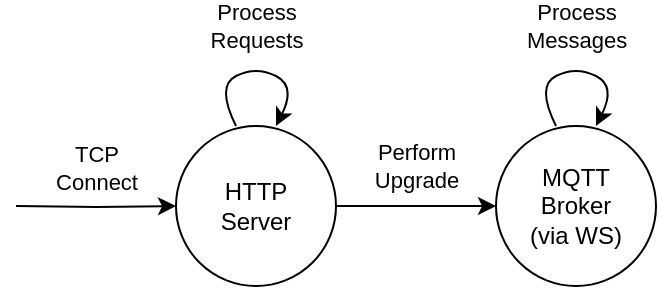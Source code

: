 <mxfile version="13.7.7" type="device"><diagram id="3ZAxS03h_0fZsZRXUHp7" name="Page-1"><mxGraphModel dx="677" dy="336" grid="1" gridSize="10" guides="1" tooltips="1" connect="1" arrows="1" fold="1" page="1" pageScale="1" pageWidth="1169" pageHeight="827" math="0" shadow="0"><root><mxCell id="0"/><mxCell id="1" parent="0"/><mxCell id="FBWQJ4yqvMhNd4r-CKqU-4" style="edgeStyle=orthogonalEdgeStyle;rounded=0;orthogonalLoop=1;jettySize=auto;html=1;targetPerimeterSpacing=0;sourcePerimeterSpacing=0;" edge="1" parent="1" target="FBWQJ4yqvMhNd4r-CKqU-3"><mxGeometry relative="1" as="geometry"><mxPoint x="360" y="240.0" as="sourcePoint"/></mxGeometry></mxCell><mxCell id="FBWQJ4yqvMhNd4r-CKqU-7" value="TCP&lt;br&gt;Connect" style="edgeLabel;html=1;align=center;verticalAlign=middle;resizable=0;points=[];" vertex="1" connectable="0" parent="FBWQJ4yqvMhNd4r-CKqU-4"><mxGeometry x="-0.292" y="1" relative="1" as="geometry"><mxPoint x="11.72" y="-19" as="offset"/></mxGeometry></mxCell><mxCell id="FBWQJ4yqvMhNd4r-CKqU-6" style="edgeStyle=orthogonalEdgeStyle;rounded=0;orthogonalLoop=1;jettySize=auto;html=1;sourcePerimeterSpacing=0;targetPerimeterSpacing=0;" edge="1" parent="1" source="FBWQJ4yqvMhNd4r-CKqU-3" target="FBWQJ4yqvMhNd4r-CKqU-5"><mxGeometry relative="1" as="geometry"/></mxCell><mxCell id="FBWQJ4yqvMhNd4r-CKqU-8" value="Perform&lt;br&gt;Upgrade" style="edgeLabel;html=1;align=center;verticalAlign=middle;resizable=0;points=[];" vertex="1" connectable="0" parent="FBWQJ4yqvMhNd4r-CKqU-6"><mxGeometry x="0.26" relative="1" as="geometry"><mxPoint x="-10.34" y="-20" as="offset"/></mxGeometry></mxCell><mxCell id="FBWQJ4yqvMhNd4r-CKqU-3" value="HTTP&lt;br&gt;Server" style="ellipse;whiteSpace=wrap;html=1;aspect=fixed;" vertex="1" parent="1"><mxGeometry x="440" y="200" width="80" height="80" as="geometry"/></mxCell><mxCell id="FBWQJ4yqvMhNd4r-CKqU-5" value="MQTT&lt;br&gt;Broker&lt;br&gt;(via WS)" style="ellipse;whiteSpace=wrap;html=1;aspect=fixed;" vertex="1" parent="1"><mxGeometry x="600" y="200" width="80" height="80" as="geometry"/></mxCell><mxCell id="FBWQJ4yqvMhNd4r-CKqU-18" value="" style="curved=1;endArrow=classic;html=1;" edge="1" parent="1"><mxGeometry width="50" height="50" relative="1" as="geometry"><mxPoint x="470" y="200" as="sourcePoint"/><mxPoint x="490" y="200" as="targetPoint"/><Array as="points"><mxPoint x="460" y="180"/><mxPoint x="480" y="170"/><mxPoint x="500" y="180"/></Array></mxGeometry></mxCell><mxCell id="FBWQJ4yqvMhNd4r-CKqU-19" value="Process&lt;br&gt;Requests" style="edgeLabel;html=1;align=center;verticalAlign=middle;resizable=0;points=[];" vertex="1" connectable="0" parent="FBWQJ4yqvMhNd4r-CKqU-18"><mxGeometry x="0.118" y="1" relative="1" as="geometry"><mxPoint x="-5.17" y="-21.47" as="offset"/></mxGeometry></mxCell><mxCell id="FBWQJ4yqvMhNd4r-CKqU-20" value="" style="curved=1;endArrow=classic;html=1;" edge="1" parent="1"><mxGeometry width="50" height="50" relative="1" as="geometry"><mxPoint x="630" y="200" as="sourcePoint"/><mxPoint x="650" y="200" as="targetPoint"/><Array as="points"><mxPoint x="620" y="180"/><mxPoint x="640" y="170"/><mxPoint x="660" y="180"/></Array></mxGeometry></mxCell><mxCell id="FBWQJ4yqvMhNd4r-CKqU-21" value="Process&lt;br&gt;Messages" style="edgeLabel;html=1;align=center;verticalAlign=middle;resizable=0;points=[];" vertex="1" connectable="0" parent="FBWQJ4yqvMhNd4r-CKqU-20"><mxGeometry x="0.118" y="1" relative="1" as="geometry"><mxPoint x="-5.17" y="-21.47" as="offset"/></mxGeometry></mxCell></root></mxGraphModel></diagram></mxfile>